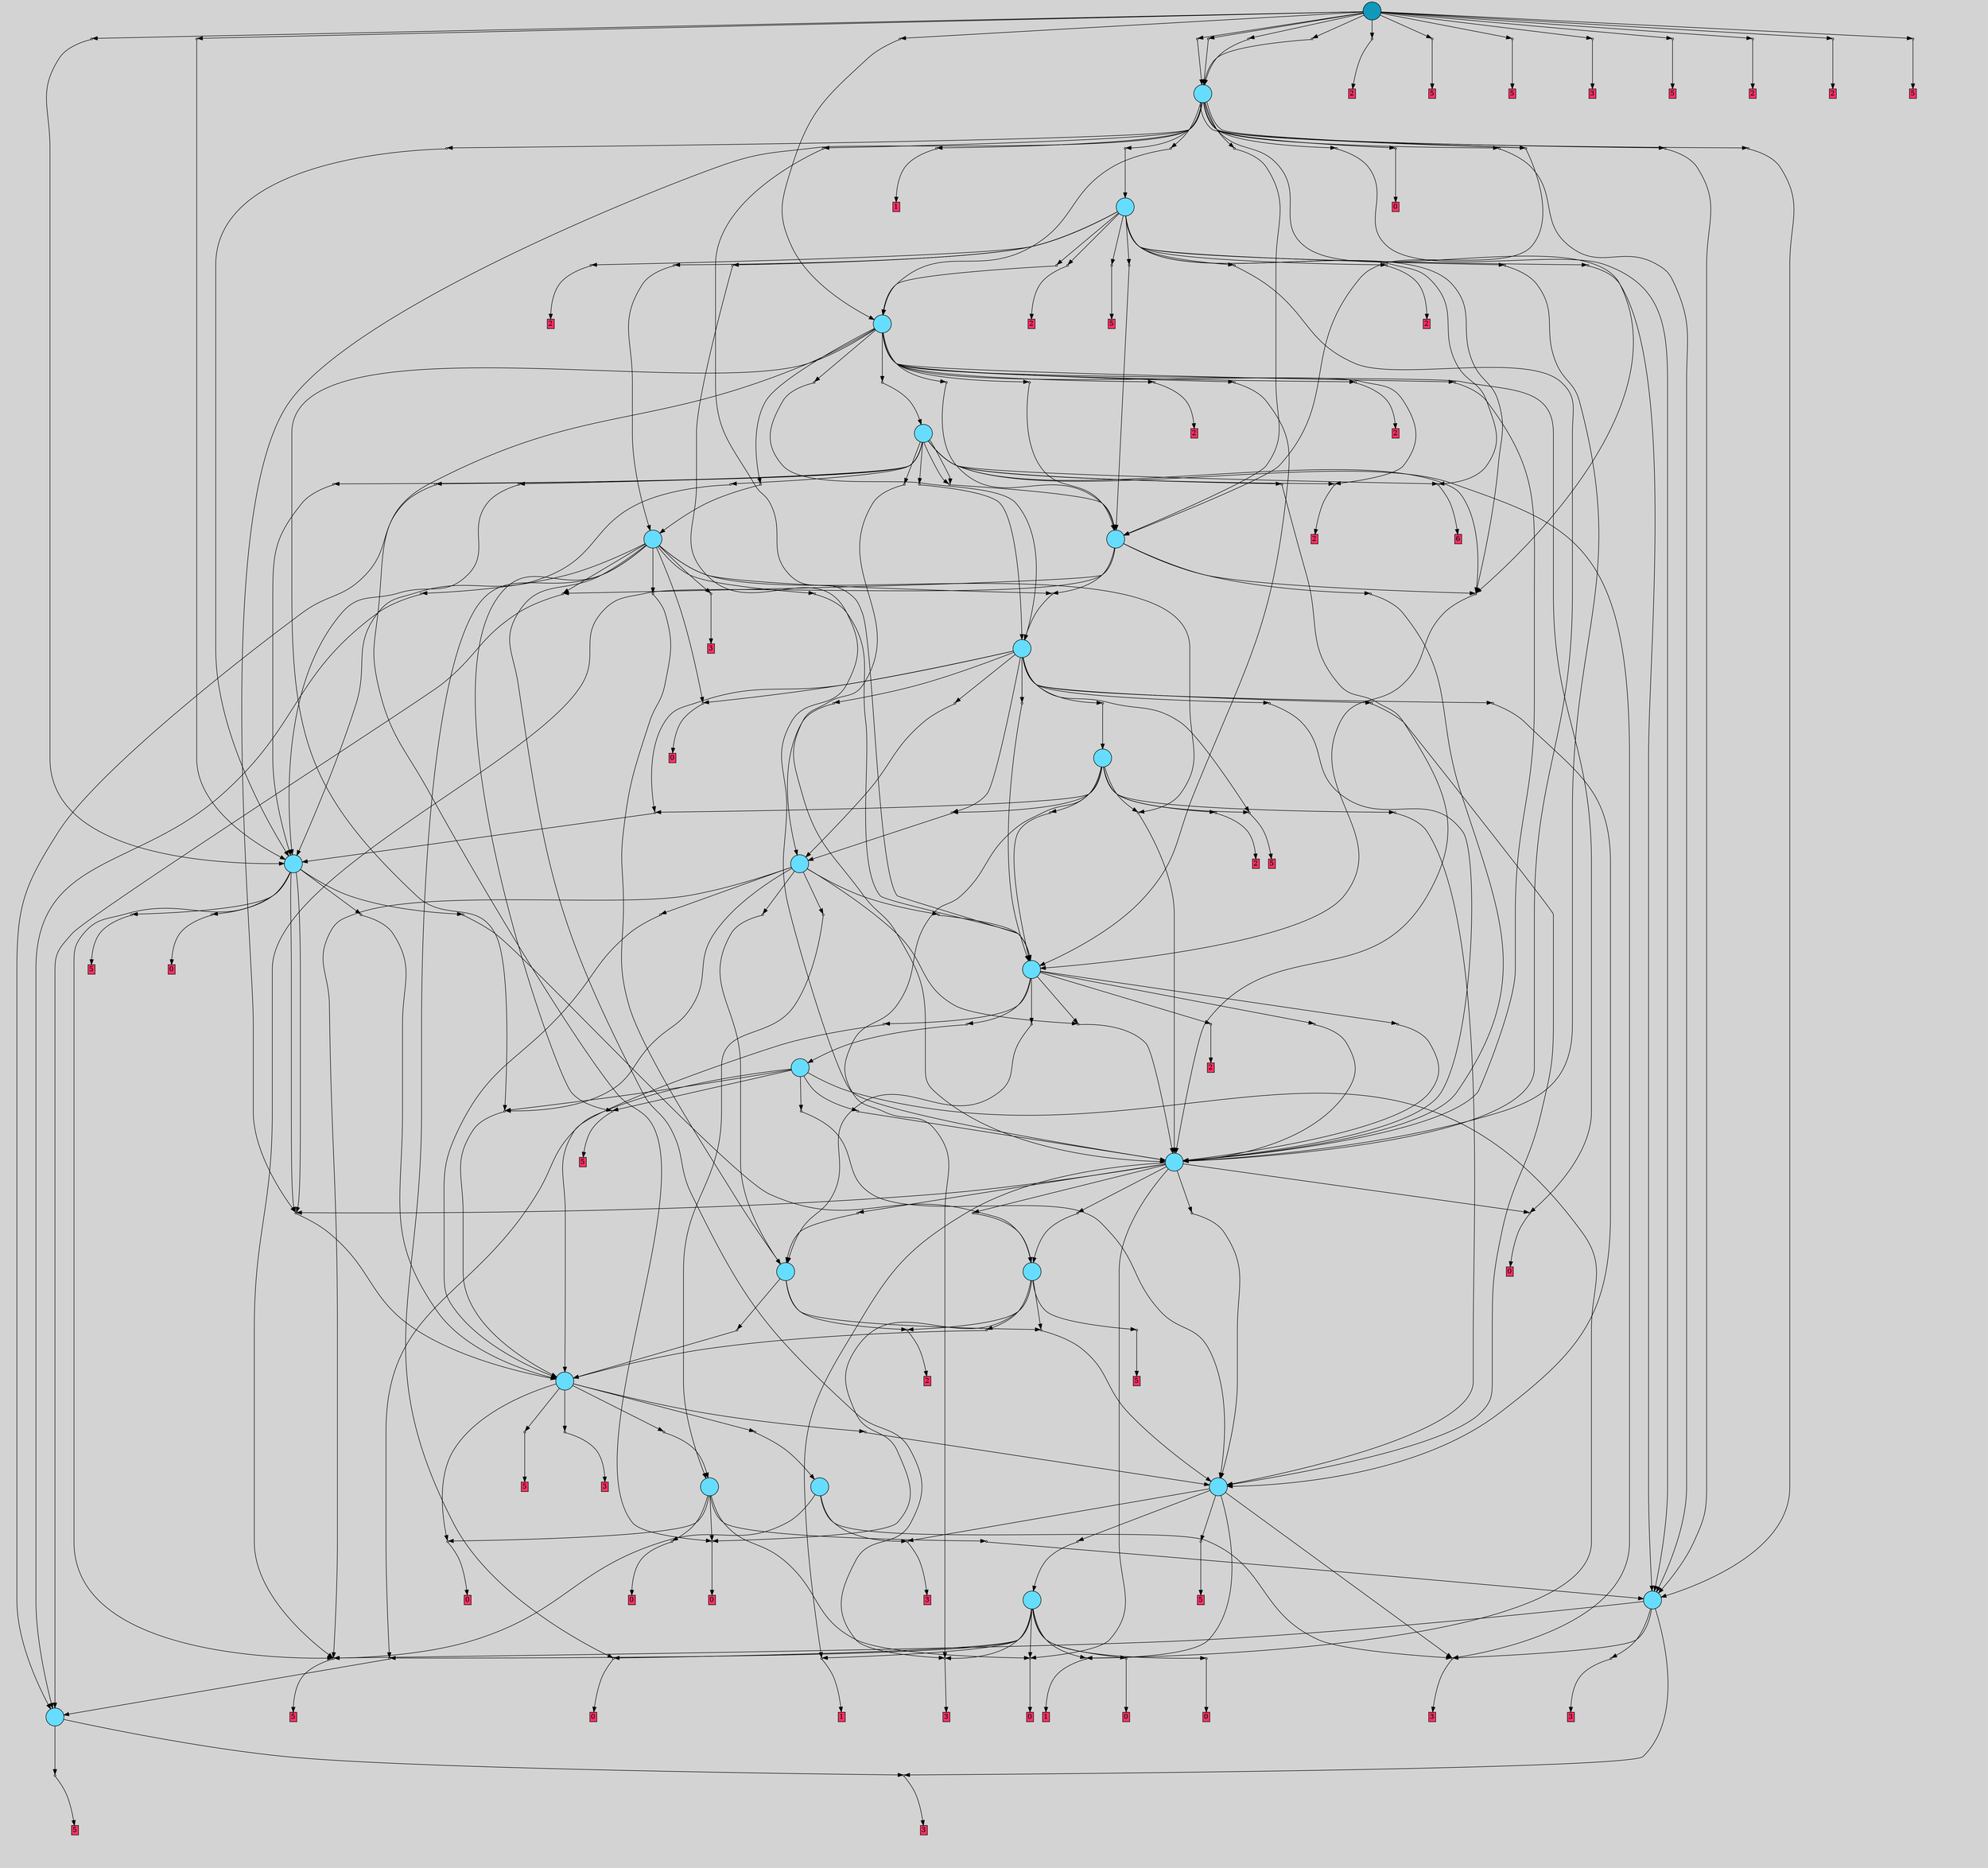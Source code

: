 // File exported with GEGELATI v1.3.1
// On the 2024-07-15 13:08:27
// With the MARL::MarlTPGGraphDotExporter
digraph{
	graph[pad = "0.212, 0.055" bgcolor = lightgray]
	node[shape=circle style = filled label = ""]
		T3283 [fillcolor="#66ddff"]
		T7200 [fillcolor="#66ddff"]
		T7202 [fillcolor="#66ddff"]
		T7214 [fillcolor="#66ddff"]
		T7217 [fillcolor="#66ddff"]
		T7242 [fillcolor="#66ddff"]
		T7297 [fillcolor="#66ddff"]
		T7360 [fillcolor="#66ddff"]
		T7361 [fillcolor="#66ddff"]
		T7468 [fillcolor="#66ddff"]
		T7474 [fillcolor="#66ddff"]
		T7513 [fillcolor="#66ddff"]
		T7542 [fillcolor="#66ddff"]
		T7548 [fillcolor="#66ddff"]
		T7599 [fillcolor="#66ddff"]
		T7602 [fillcolor="#66ddff"]
		T7625 [fillcolor="#66ddff"]
		T7628 [fillcolor="#66ddff"]
		T8011 [fillcolor="#66ddff"]
		T8026 [fillcolor="#66ddff"]
		T8225 [fillcolor="#66ddff"]
		T8237 [fillcolor="#66ddff"]
		T8928 [fillcolor="#1199bb"]
		P65026 [fillcolor="#cccccc" shape=point] //
		I65026 [shape=box style=invis label="2|3&1|3#0|5&#92;n1|0&3|5#1|1&#92;n3|7&4|7#1|3&#92;n6|3&1|7#3|7&#92;n8|3&3|6#4|5&#92;n7|6&0|7#0|5&#92;n6|6&4|1#4|0&#92;n7|0&2|5#2|2&#92;n0|4&1|3#0|0&#92;n"]
		P65026 -> I65026[style=invis]
		A33126 [fillcolor="#ff3366" shape=box margin=0.03 width=0 height=0 label="3"]
		T3283 -> P65026 -> A33126
		P65027 [fillcolor="#cccccc" shape=point] //
		I65027 [shape=box style=invis label="0|0&0|3#4|2&#92;n2|3&0|0#3|4&#92;n5|1&2|4#1|3&#92;n"]
		P65027 -> I65027[style=invis]
		A33127 [fillcolor="#ff3366" shape=box margin=0.03 width=0 height=0 label="5"]
		T3283 -> P65027 -> A33127
		P65028 [fillcolor="#cccccc" shape=point] //
		I65028 [shape=box style=invis label="4|0&2|4#2|7&#92;n"]
		P65028 -> I65028[style=invis]
		A33128 [fillcolor="#ff3366" shape=box margin=0.03 width=0 height=0 label="3"]
		T7200 -> P65028 -> A33128
		P65029 [fillcolor="#cccccc" shape=point] //
		I65029 [shape=box style=invis label="1|4&2|5#2|7&#92;n6|5&2|6#3|2&#92;n5|1&4|5#4|3&#92;n7|2&2|1#4|7&#92;n"]
		P65029 -> I65029[style=invis]
		A33129 [fillcolor="#ff3366" shape=box margin=0.03 width=0 height=0 label="0"]
		T7200 -> P65029 -> A33129
		P65030 [fillcolor="#cccccc" shape=point] //
		I65030 [shape=box style=invis label="1|1&1|7#4|1&#92;n5|0&3|5#3|6&#92;n3|7&3|0#0|4&#92;n"]
		P65030 -> I65030[style=invis]
		A33130 [fillcolor="#ff3366" shape=box margin=0.03 width=0 height=0 label="1"]
		T7200 -> P65030 -> A33130
		P65031 [fillcolor="#cccccc" shape=point] //
		I65031 [shape=box style=invis label="7|5&1|6#0|3&#92;n5|7&1|4#3|6&#92;n1|4&3|7#1|2&#92;n5|6&0|3#3|4&#92;n7|1&4|2#4|7&#92;n7|4&2|0#4|1&#92;n5|3&2|7#1|6&#92;n0|3&2|7#4|4&#92;n6|7&2|4#4|1&#92;n"]
		P65031 -> I65031[style=invis]
		A33131 [fillcolor="#ff3366" shape=box margin=0.03 width=0 height=0 label="0"]
		T7200 -> P65031 -> A33131
		P65032 [fillcolor="#cccccc" shape=point] //
		I65032 [shape=box style=invis label="5|0&1|4#3|6&#92;n7|5&1|6#0|3&#92;n1|4&3|7#1|2&#92;n5|6&0|3#3|4&#92;n7|1&4|2#4|7&#92;n7|4&2|0#4|1&#92;n5|3&2|7#1|6&#92;n4|3&1|1#1|3&#92;n0|3&2|7#4|4&#92;n6|7&2|4#4|1&#92;n"]
		P65032 -> I65032[style=invis]
		A33132 [fillcolor="#ff3366" shape=box margin=0.03 width=0 height=0 label="0"]
		T7200 -> P65032 -> A33132
		P65033 [fillcolor="#cccccc" shape=point] //
		I65033 [shape=box style=invis label="6|0&1|1#2|3&#92;n"]
		P65033 -> I65033[style=invis]
		A33133 [fillcolor="#ff3366" shape=box margin=0.03 width=0 height=0 label="0"]
		T7200 -> P65033 -> A33133
		P65034 [fillcolor="#cccccc" shape=point] //
		I65034 [shape=box style=invis label="6|1&3|0#2|6&#92;n7|6&4|4#4|4&#92;n"]
		P65034 -> I65034[style=invis]
		A33134 [fillcolor="#ff3366" shape=box margin=0.03 width=0 height=0 label="1"]
		T7200 -> P65034 -> A33134
		P65035 [fillcolor="#cccccc" shape=point] //
		I65035 [shape=box style=invis label="4|0&1|4#2|7&#92;n"]
		P65035 -> I65035[style=invis]
		T7200 -> P65035 -> T3283
		P65036 [fillcolor="#cccccc" shape=point] //
		I65036 [shape=box style=invis label="7|1&0|4#0|7&#92;n8|5&2|4#3|1&#92;n3|7&2|4#2|3&#92;n3|1&0|5#2|0&#92;n0|1&3|7#2|3&#92;n"]
		P65036 -> I65036[style=invis]
		A33135 [fillcolor="#ff3366" shape=box margin=0.03 width=0 height=0 label="5"]
		T7202 -> P65036 -> A33135
		P65037 [fillcolor="#cccccc" shape=point] //
		I65037 [shape=box style=invis label="1|6&0|0#1|4&#92;n0|4&3|6#2|5&#92;n2|3&2|0#2|2&#92;n1|2&4|4#1|5&#92;n7|6&2|7#1|2&#92;n3|0&2|0#0|3&#92;n5|7&2|4#1|7&#92;n4|7&1|0#4|6&#92;n5|4&3|6#4|6&#92;n8|1&3|0#1|7&#92;n"]
		P65037 -> I65037[style=invis]
		A33136 [fillcolor="#ff3366" shape=box margin=0.03 width=0 height=0 label="3"]
		T7202 -> P65037 -> A33136
		T7202 -> P65026
		P65038 [fillcolor="#cccccc" shape=point] //
		I65038 [shape=box style=invis label="2|3&1|3#0|5&#92;n1|0&3|5#1|1&#92;n3|7&4|7#1|3&#92;n7|6&0|7#0|5&#92;n8|3&3|6#4|5&#92;n6|3&1|0#3|7&#92;n7|0&2|5#2|2&#92;n0|4&1|3#0|0&#92;n"]
		P65038 -> I65038[style=invis]
		A33137 [fillcolor="#ff3366" shape=box margin=0.03 width=0 height=0 label="3"]
		T7202 -> P65038 -> A33137
		T7214 -> P65036
		T7214 -> P65037
		P65039 [fillcolor="#cccccc" shape=point] //
		I65039 [shape=box style=invis label="8|3&3|6#4|5&#92;n1|0&3|5#1|1&#92;n3|7&4|7#1|3&#92;n2|3&1|3#0|5&#92;n7|6&0|7#1|5&#92;n6|6&4|1#4|0&#92;n7|0&2|5#2|2&#92;n0|4&1|3#0|0&#92;n"]
		P65039 -> I65039[style=invis]
		A33138 [fillcolor="#ff3366" shape=box margin=0.03 width=0 height=0 label="3"]
		T7214 -> P65039 -> A33138
		P65040 [fillcolor="#cccccc" shape=point] //
		I65040 [shape=box style=invis label="2|4&2|6#2|5&#92;n8|5&2|7#3|1&#92;n3|7&2|4#2|3&#92;n7|1&0|4#0|7&#92;n3|1&0|5#2|0&#92;n0|1&3|7#2|3&#92;n"]
		P65040 -> I65040[style=invis]
		A33139 [fillcolor="#ff3366" shape=box margin=0.03 width=0 height=0 label="5"]
		T7217 -> P65040 -> A33139
		T7217 -> P65039
		P65041 [fillcolor="#cccccc" shape=point] //
		I65041 [shape=box style=invis label="7|5&1|6#0|3&#92;n2|0&1|4#3|6&#92;n1|4&3|7#1|2&#92;n5|6&0|3#3|4&#92;n7|1&4|2#4|7&#92;n6|7&2|4#4|1&#92;n4|3&1|1#1|3&#92;n0|3&2|7#4|4&#92;n7|7&2|0#4|1&#92;n"]
		P65041 -> I65041[style=invis]
		T7217 -> P65041 -> T7200
		T7217 -> P65030
		T7217 -> P65037
		P65042 [fillcolor="#cccccc" shape=point] //
		I65042 [shape=box style=invis label="2|3&1|1#0|3&#92;n6|0&1|5#2|3&#92;n"]
		P65042 -> I65042[style=invis]
		A33140 [fillcolor="#ff3366" shape=box margin=0.03 width=0 height=0 label="0"]
		T7242 -> P65042 -> A33140
		T7242 -> P65032
		P65043 [fillcolor="#cccccc" shape=point] //
		I65043 [shape=box style=invis label="4|3&0|4#1|0&#92;n8|2&0|3#0|6&#92;n8|0&3|6#1|2&#92;n"]
		P65043 -> I65043[style=invis]
		A33141 [fillcolor="#ff3366" shape=box margin=0.03 width=0 height=0 label="0"]
		T7242 -> P65043 -> A33141
		P65044 [fillcolor="#cccccc" shape=point] //
		I65044 [shape=box style=invis label="4|3&4|3#0|5&#92;n3|4&0|2#3|7&#92;n2|1&4|3#0|3&#92;n1|7&3|2#3|0&#92;n0|7&1|2#2|1&#92;n7|3&4|6#3|6&#92;n5|1&3|4#4|2&#92;n7|0&2|7#2|3&#92;n"]
		P65044 -> I65044[style=invis]
		T7242 -> P65044 -> T7202
		P65045 [fillcolor="#cccccc" shape=point] //
		I65045 [shape=box style=invis label="5|0&1|4#3|6&#92;n7|5&1|6#0|3&#92;n1|4&3|7#1|2&#92;n7|1&4|2#4|7&#92;n5|6&0|3#3|4&#92;n7|4&2|0#4|1&#92;n5|3&2|7#1|6&#92;n4|3&1|1#1|5&#92;n0|3&2|7#4|4&#92;n6|7&2|4#4|1&#92;n"]
		P65045 -> I65045[style=invis]
		A33142 [fillcolor="#ff3366" shape=box margin=0.03 width=0 height=0 label="0"]
		T7242 -> P65045 -> A33142
		T7297 -> P65043
		P65046 [fillcolor="#cccccc" shape=point] //
		I65046 [shape=box style=invis label="3|4&0|2#3|7&#92;n4|3&1|3#0|5&#92;n2|1&4|3#0|3&#92;n1|7&3|2#3|0&#92;n0|7&1|2#2|1&#92;n7|3&4|6#3|6&#92;n5|1&3|4#4|2&#92;n7|0&2|7#2|3&#92;n"]
		P65046 -> I65046[style=invis]
		T7297 -> P65046 -> T7217
		P65047 [fillcolor="#cccccc" shape=point] //
		I65047 [shape=box style=invis label="3|5&2|5#1|3&#92;n3|1&0|5#2|6&#92;n6|3&3|1#2|1&#92;n3|7&0|4#4|3&#92;n0|1&3|7#2|3&#92;n3|0&0|7#2|7&#92;n7|1&0|4#0|7&#92;n6|0&4|7#4|6&#92;n"]
		P65047 -> I65047[style=invis]
		T7297 -> P65047 -> T7214
		P65048 [fillcolor="#cccccc" shape=point] //
		I65048 [shape=box style=invis label="7|4&2|0#4|1&#92;n5|7&1|4#3|6&#92;n1|4&3|7#1|2&#92;n5|6&0|3#3|4&#92;n7|1&4|2#4|7&#92;n7|5&1|6#0|3&#92;n5|3&2|7#1|6&#92;n0|3&2|7#4|6&#92;n6|7&2|4#4|1&#92;n"]
		P65048 -> I65048[style=invis]
		T7297 -> P65048 -> T7242
		P65049 [fillcolor="#cccccc" shape=point] //
		I65049 [shape=box style=invis label="2|3&1|3#0|5&#92;n6|7&4|7#1|3&#92;n7|5&1|0#3|2&#92;n7|6&0|7#0|5&#92;n6|3&4|7#3|7&#92;n6|6&4|1#4|0&#92;n8|3&3|6#4|5&#92;n0|4&1|3#0|0&#92;n"]
		P65049 -> I65049[style=invis]
		A33143 [fillcolor="#ff3366" shape=box margin=0.03 width=0 height=0 label="3"]
		T7297 -> P65049 -> A33143
		P65050 [fillcolor="#cccccc" shape=point] //
		I65050 [shape=box style=invis label="3|7&1|6#1|6&#92;n5|1&2|4#1|3&#92;n3|1&3|1#4|4&#92;n0|0&0|3#2|2&#92;n"]
		P65050 -> I65050[style=invis]
		A33144 [fillcolor="#ff3366" shape=box margin=0.03 width=0 height=0 label="5"]
		T7297 -> P65050 -> A33144
		P65051 [fillcolor="#cccccc" shape=point] //
		I65051 [shape=box style=invis label="6|0&3|7#2|4&#92;n8|1&2|7#0|1&#92;n4|6&2|2#2|4&#92;n5|5&1|1#4|5&#92;n5|5&0|0#0|0&#92;n6|2&1|2#2|1&#92;n6|2&0|1#3|6&#92;n2|1&1|7#0|0&#92;n"]
		P65051 -> I65051[style=invis]
		T7360 -> P65051 -> T7217
		P65052 [fillcolor="#cccccc" shape=point] //
		I65052 [shape=box style=invis label="4|7&0|5#0|2&#92;n5|6&0|5#4|6&#92;n5|1&2|4#1|3&#92;n2|3&0|0#3|3&#92;n0|0&0|3#2|2&#92;n"]
		P65052 -> I65052[style=invis]
		A33145 [fillcolor="#ff3366" shape=box margin=0.03 width=0 height=0 label="2"]
		T7360 -> P65052 -> A33145
		P65053 [fillcolor="#cccccc" shape=point] //
		I65053 [shape=box style=invis label="6|7&2|3#3|5&#92;n7|0&4|1#3|5&#92;n5|5&0|5#0|3&#92;n"]
		P65053 -> I65053[style=invis]
		T7360 -> P65053 -> T7297
		T7361 -> P65051
		T7361 -> P65052
		P65054 [fillcolor="#cccccc" shape=point] //
		I65054 [shape=box style=invis label="7|0&4|1#3|5&#92;n6|7&2|3#3|5&#92;n5|1&0|5#0|3&#92;n"]
		P65054 -> I65054[style=invis]
		T7361 -> P65054 -> T7297
		T7361 -> P65045
		P65055 [fillcolor="#cccccc" shape=point] //
		I65055 [shape=box style=invis label="0|4&4|7#1|3&#92;n7|5&0|0#3|4&#92;n5|0&3|6#2|7&#92;n7|4&2|3#1|7&#92;n2|5&0|1#4|1&#92;n"]
		P65055 -> I65055[style=invis]
		A33146 [fillcolor="#ff3366" shape=box margin=0.03 width=0 height=0 label="5"]
		T7361 -> P65055 -> A33146
		P65056 [fillcolor="#cccccc" shape=point] //
		I65056 [shape=box style=invis label="8|1&4|5#3|3&#92;n2|6&0|0#4|6&#92;n0|0&4|1#3|5&#92;n"]
		P65056 -> I65056[style=invis]
		T7468 -> P65056 -> T7297
		P65057 [fillcolor="#cccccc" shape=point] //
		I65057 [shape=box style=invis label="0|0&3|1#3|0&#92;n7|1&0|4#0|7&#92;n3|7&2|2#2|3&#92;n6|4&2|4#1|5&#92;n3|1&0|7#2|0&#92;n0|1&3|7#2|2&#92;n"]
		P65057 -> I65057[style=invis]
		T7468 -> P65057 -> T7360
		T7468 -> P65032
		P65058 [fillcolor="#cccccc" shape=point] //
		I65058 [shape=box style=invis label="5|6&0|6#4|7&#92;n0|1&0|3#2|2&#92;n1|0&3|6#4|1&#92;n5|1&2|4#0|3&#92;n4|7&0|5#0|2&#92;n2|3&0|0#3|3&#92;n"]
		P65058 -> I65058[style=invis]
		T7468 -> P65058 -> T7361
		P65059 [fillcolor="#cccccc" shape=point] //
		I65059 [shape=box style=invis label="1|4&3|7#4|2&#92;n5|0&1|4#3|6&#92;n3|0&1|5#4|2&#92;n7|5&1|6#0|3&#92;n7|1&4|2#4|7&#92;n8|6&0|3#3|4&#92;n7|4&2|0#4|1&#92;n5|3&2|7#1|6&#92;n4|3&1|1#1|5&#92;n6|7&2|4#4|1&#92;n"]
		P65059 -> I65059[style=invis]
		A33147 [fillcolor="#ff3366" shape=box margin=0.03 width=0 height=0 label="0"]
		T7468 -> P65059 -> A33147
		P65060 [fillcolor="#cccccc" shape=point] //
		I65060 [shape=box style=invis label="0|1&1|3#3|7&#92;n5|2&1|4#4|7&#92;n8|1&2|7#0|1&#92;n3|0&1|3#0|1&#92;n6|6&3|0#1|0&#92;n"]
		P65060 -> I65060[style=invis]
		T7468 -> P65060 -> T7217
		T7468 -> P65034
		P65061 [fillcolor="#cccccc" shape=point] //
		I65061 [shape=box style=invis label="5|6&0|6#4|7&#92;n1|0&3|6#4|1&#92;n5|4&2|4#3|3&#92;n0|0&4|7#1|6&#92;n0|1&0|3#2|2&#92;n4|7&0|5#0|2&#92;n"]
		P65061 -> I65061[style=invis]
		T7468 -> P65061 -> T7361
		P65062 [fillcolor="#cccccc" shape=point] //
		I65062 [shape=box style=invis label="1|4&0|3#2|6&#92;n6|5&0|1#1|4&#92;n4|7&2|5#0|2&#92;n1|0&3|5#4|0&#92;n6|1&4|5#2|1&#92;n5|6&1|6#4|2&#92;n"]
		P65062 -> I65062[style=invis]
		T7474 -> P65062 -> T7361
		T7474 -> P65056
		T7474 -> P65036
		P65063 [fillcolor="#cccccc" shape=point] //
		I65063 [shape=box style=invis label="3|7&1|0#3|4&#92;n5|7&4|4#4|4&#92;n7|2&4|4#4|7&#92;n5|1&2|4#1|4&#92;n5|2&1|1#3|3&#92;n4|0&3|5#2|7&#92;n"]
		P65063 -> I65063[style=invis]
		A33148 [fillcolor="#ff3366" shape=box margin=0.03 width=0 height=0 label="5"]
		T7474 -> P65063 -> A33148
		P65064 [fillcolor="#cccccc" shape=point] //
		I65064 [shape=box style=invis label="2|2&0|3#0|6&#92;n6|7&2|3#3|5&#92;n5|1&0|5#0|5&#92;n4|0&4|1#3|5&#92;n"]
		P65064 -> I65064[style=invis]
		T7474 -> P65064 -> T7297
		P65065 [fillcolor="#cccccc" shape=point] //
		I65065 [shape=box style=invis label="5|0&3|4#3|6&#92;n5|6&0|3#3|4&#92;n1|4&3|7#1|2&#92;n7|5&1|6#0|3&#92;n7|1&4|2#4|7&#92;n7|4&2|0#4|1&#92;n4|3&1|1#1|3&#92;n5|3&2|7#0|6&#92;n"]
		P65065 -> I65065[style=invis]
		A33149 [fillcolor="#ff3366" shape=box margin=0.03 width=0 height=0 label="0"]
		T7474 -> P65065 -> A33149
		T7474 -> P65056
		P65066 [fillcolor="#cccccc" shape=point] //
		I65066 [shape=box style=invis label="5|1&1|5#0|3&#92;n7|0&4|1#3|5&#92;n0|3&1|6#2|1&#92;n"]
		P65066 -> I65066[style=invis]
		T7513 -> P65066 -> T7297
		P65067 [fillcolor="#cccccc" shape=point] //
		I65067 [shape=box style=invis label="7|1&0|3#2|2&#92;n0|0&4|7#1|6&#92;n4|7&0|5#0|3&#92;n1|0&3|6#4|0&#92;n5|6&0|6#4|7&#92;n"]
		P65067 -> I65067[style=invis]
		T7513 -> P65067 -> T7468
		P65068 [fillcolor="#cccccc" shape=point] //
		I65068 [shape=box style=invis label="5|2&1|1#3|3&#92;n2|1&2|4#1|4&#92;n4|5&1|1#4|5&#92;n3|7&1|0#3|4&#92;n0|4&1|4#2|0&#92;n7|2&4|1#4|7&#92;n4|0&3|5#2|7&#92;n"]
		P65068 -> I65068[style=invis]
		A33150 [fillcolor="#ff3366" shape=box margin=0.03 width=0 height=0 label="5"]
		T7513 -> P65068 -> A33150
		T7513 -> P65030
		P65069 [fillcolor="#cccccc" shape=point] //
		I65069 [shape=box style=invis label="7|6&3|1#2|1&#92;n7|0&4|6#3|6&#92;n7|0&1|7#2|3&#92;n2|1&4|3#0|3&#92;n1|3&3|7#2|1&#92;n0|7&1|2#2|6&#92;n3|4&0|2#0|7&#92;n5|1&3|4#4|2&#92;n"]
		P65069 -> I65069[style=invis]
		T7513 -> P65069 -> T7217
		T7513 -> P65035
		P65070 [fillcolor="#cccccc" shape=point] //
		I65070 [shape=box style=invis label="0|1&0|3#2|2&#92;n0|0&4|7#1|6&#92;n1|0&3|6#4|0&#92;n4|7&0|5#0|3&#92;n5|6&0|6#4|7&#92;n"]
		P65070 -> I65070[style=invis]
		T7542 -> P65070 -> T7468
		P65071 [fillcolor="#cccccc" shape=point] //
		I65071 [shape=box style=invis label="4|0&1|6#1|0&#92;n4|5&1|3#2|4&#92;n"]
		P65071 -> I65071[style=invis]
		T7542 -> P65071 -> T7360
		P65072 [fillcolor="#cccccc" shape=point] //
		I65072 [shape=box style=invis label="0|7&0|5#0|3&#92;n5|6&0|6#4|7&#92;n1|0&0|6#4|0&#92;n"]
		P65072 -> I65072[style=invis]
		T7542 -> P65072 -> T7513
		P65073 [fillcolor="#cccccc" shape=point] //
		I65073 [shape=box style=invis label="5|2&1|4#4|1&#92;n5|1&3|5#3|5&#92;n7|0&1|1#0|7&#92;n"]
		P65073 -> I65073[style=invis]
		T7542 -> P65073 -> T7297
		P65074 [fillcolor="#cccccc" shape=point] //
		I65074 [shape=box style=invis label="4|7&0|5#0|2&#92;n8|5&2|3#4|0&#92;n5|6&0|5#4|6&#92;n5|1&1|4#1|3&#92;n0|0&0|3#2|2&#92;n2|3&0|0#3|3&#92;n"]
		P65074 -> I65074[style=invis]
		A33151 [fillcolor="#ff3366" shape=box margin=0.03 width=0 height=0 label="2"]
		T7542 -> P65074 -> A33151
		P65075 [fillcolor="#cccccc" shape=point] //
		I65075 [shape=box style=invis label="7|1&0|3#2|2&#92;n0|0&4|7#1|6&#92;n4|2&0|5#0|3&#92;n5|6&0|6#4|7&#92;n1|0&3|6#4|0&#92;n"]
		P65075 -> I65075[style=invis]
		T7542 -> P65075 -> T7468
		P65076 [fillcolor="#cccccc" shape=point] //
		I65076 [shape=box style=invis label="0|1&0|3#2|2&#92;n0|0&4|7#1|6&#92;n4|7&0|5#0|3&#92;n1|0&3|6#4|0&#92;n5|6&0|6#4|3&#92;n"]
		P65076 -> I65076[style=invis]
		T7542 -> P65076 -> T7468
		P65077 [fillcolor="#cccccc" shape=point] //
		I65077 [shape=box style=invis label="2|3&0|0#3|3&#92;n8|1&0|3#2|5&#92;n7|4&0|0#0|4&#92;n0|0&4|0#3|1&#92;n5|1&1|4#1|3&#92;n"]
		P65077 -> I65077[style=invis]
		T7548 -> P65077 -> T7297
		T7548 -> P65066
		T7548 -> P65070
		P65078 [fillcolor="#cccccc" shape=point] //
		I65078 [shape=box style=invis label="5|6&0|3#3|4&#92;n0|3&2|7#4|6&#92;n5|3&2|7#1|6&#92;n7|1&4|4#4|7&#92;n5|7&1|4#3|6&#92;n7|4&2|0#0|1&#92;n0|0&1|3#4|2&#92;n5|3&0|0#2|1&#92;n6|7&2|0#4|1&#92;n"]
		P65078 -> I65078[style=invis]
		T7548 -> P65078 -> T7242
		P65079 [fillcolor="#cccccc" shape=point] //
		I65079 [shape=box style=invis label="1|1&1|7#4|1&#92;n3|7&3|0#0|4&#92;n5|0&3|5#3|6&#92;n0|0&4|2#2|5&#92;n"]
		P65079 -> I65079[style=invis]
		T7548 -> P65079 -> T7542
		T7548 -> P65036
		P65080 [fillcolor="#cccccc" shape=point] //
		I65080 [shape=box style=invis label="3|2&0|3#2|3&#92;n6|0&3|3#1|2&#92;n0|5&2|7#2|2&#92;n0|5&4|0#3|2&#92;n"]
		P65080 -> I65080[style=invis]
		T7548 -> P65080 -> T7360
		P65081 [fillcolor="#cccccc" shape=point] //
		I65081 [shape=box style=invis label="7|3&1|3#0|5&#92;n7|3&4|6#3|6&#92;n1|7&3|2#3|0&#92;n0|7&1|2#2|1&#92;n2|1&4|3#0|3&#92;n5|1&3|4#4|2&#92;n7|0&2|7#2|3&#92;n"]
		P65081 -> I65081[style=invis]
		T7599 -> P65081 -> T7474
		P65082 [fillcolor="#cccccc" shape=point] //
		I65082 [shape=box style=invis label="3|4&0|2#3|7&#92;n4|3&1|3#0|5&#92;n2|1&4|3#0|3&#92;n5|1&3|4#4|2&#92;n0|7&1|2#2|1&#92;n7|3&4|6#3|6&#92;n1|7&3|1#3|0&#92;n7|0&2|7#2|3&#92;n"]
		P65082 -> I65082[style=invis]
		T7599 -> P65082 -> T7217
		P65083 [fillcolor="#cccccc" shape=point] //
		I65083 [shape=box style=invis label="5|1&2|2#1|3&#92;n7|5&2|1#3|4&#92;n5|0&2|3#0|6&#92;n2|3&0|0#3|7&#92;n0|0&0|3#2|2&#92;n4|7&0|5#0|2&#92;n"]
		P65083 -> I65083[style=invis]
		A33152 [fillcolor="#ff3366" shape=box margin=0.03 width=0 height=0 label="2"]
		T7599 -> P65083 -> A33152
		P65084 [fillcolor="#cccccc" shape=point] //
		I65084 [shape=box style=invis label="2|2&4|3#4|3&#92;n5|1&1|4#1|5&#92;n3|0&1|6#3|2&#92;n"]
		P65084 -> I65084[style=invis]
		A33153 [fillcolor="#ff3366" shape=box margin=0.03 width=0 height=0 label="5"]
		T7599 -> P65084 -> A33153
		P65085 [fillcolor="#cccccc" shape=point] //
		I65085 [shape=box style=invis label="4|7&0|5#0|3&#92;n0|1&4|3#2|2&#92;n0|0&4|7#1|6&#92;n1|0&3|6#4|0&#92;n2|0&1|5#2|4&#92;n"]
		P65085 -> I65085[style=invis]
		T7599 -> P65085 -> T7468
		P65086 [fillcolor="#cccccc" shape=point] //
		I65086 [shape=box style=invis label="8|2&2|6#4|7&#92;n0|0&4|1#1|4&#92;n7|5&2|0#3|3&#92;n7|6&1|3#1|6&#92;n1|2&3|3#0|2&#92;n4|1&1|5#1|7&#92;n8|1&2|3#4|6&#92;n"]
		P65086 -> I65086[style=invis]
		T7599 -> P65086 -> T7548
		P65087 [fillcolor="#cccccc" shape=point] //
		I65087 [shape=box style=invis label="1|1&1|7#4|1&#92;n7|7&3|1#4|7&#92;n3|7&3|0#0|4&#92;n5|5&3|5#3|6&#92;n0|0&4|2#2|5&#92;n"]
		P65087 -> I65087[style=invis]
		T7599 -> P65087 -> T7542
		T7599 -> P65028
		T7602 -> P65081
		P65088 [fillcolor="#cccccc" shape=point] //
		I65088 [shape=box style=invis label="3|1&4|3#0|3&#92;n2|6&2|0#1|2&#92;n5|1&1|4#4|2&#92;n0|0&4|7#0|4&#92;n"]
		P65088 -> I65088[style=invis]
		T7602 -> P65088 -> T7217
		T7602 -> P65084
		P65089 [fillcolor="#cccccc" shape=point] //
		I65089 [shape=box style=invis label="0|1&4|3#2|2&#92;n4|7&0|5#0|3&#92;n0|0&4|7#1|6&#92;n1|0&3|6#4|0&#92;n2|0&1|5#2|1&#92;n"]
		P65089 -> I65089[style=invis]
		T7602 -> P65089 -> T7599
		P65090 [fillcolor="#cccccc" shape=point] //
		I65090 [shape=box style=invis label="3|5&4|0#0|5&#92;n0|5&1|7#2|4&#92;n1|3&3|6#0|2&#92;n7|6&1|3#4|6&#92;n4|0&0|3#3|1&#92;n4|1&0|5#0|7&#92;n0|6&1|5#3|1&#92;n5|7&0|0#4|6&#92;n2|2&2|6#4|0&#92;n"]
		P65090 -> I65090[style=invis]
		T7602 -> P65090 -> T7548
		P65091 [fillcolor="#cccccc" shape=point] //
		I65091 [shape=box style=invis label="1|1&1|7#4|1&#92;n5|5&3|5#3|6&#92;n7|7&3|1#4|7&#92;n0|0&4|2#4|5&#92;n"]
		P65091 -> I65091[style=invis]
		T7602 -> P65091 -> T7542
		T7602 -> P65086
		P65092 [fillcolor="#cccccc" shape=point] //
		I65092 [shape=box style=invis label="1|7&3|3#0|2&#92;n0|0&4|7#2|6&#92;n5|6&3|2#1|4&#92;n7|6&1|3#1|6&#92;n8|2&2|5#4|1&#92;n3|2&2|2#0|7&#92;n8|1&2|0#4|6&#92;n5|1&4|3#3|1&#92;n"]
		P65092 -> I65092[style=invis]
		T7602 -> P65092 -> T7548
		P65093 [fillcolor="#cccccc" shape=point] //
		I65093 [shape=box style=invis label="1|0&1|6#4|0&#92;n4|7&0|5#0|3&#92;n1|6&4|5#2|0&#92;n2|0&1|5#4|4&#92;n0|0&4|7#2|6&#92;n"]
		P65093 -> I65093[style=invis]
		T7602 -> P65093 -> T7468
		P65094 [fillcolor="#cccccc" shape=point] //
		I65094 [shape=box style=invis label="2|5&1|1#0|0&#92;n0|0&0|0#1|1&#92;n6|2&0|1#0|3&#92;n"]
		P65094 -> I65094[style=invis]
		A33154 [fillcolor="#ff3366" shape=box margin=0.03 width=0 height=0 label="0"]
		T7602 -> P65094 -> A33154
		P65095 [fillcolor="#cccccc" shape=point] //
		I65095 [shape=box style=invis label="4|3&1|3#0|2&#92;n1|7&3|1#4|0&#92;n2|1&4|3#0|3&#92;n7|0&2|7#2|3&#92;n5|1&1|4#4|2&#92;n0|7&1|2#2|1&#92;n7|0&3|6#3|0&#92;n"]
		P65095 -> I65095[style=invis]
		T7602 -> P65095 -> T7217
		P65096 [fillcolor="#cccccc" shape=point] //
		I65096 [shape=box style=invis label="5|4&3|7#0|6&#92;n3|7&3|0#0|4&#92;n7|7&3|1#4|7&#92;n5|5&3|5#3|6&#92;n3|1&1|7#4|1&#92;n7|0&4|2#2|5&#92;n"]
		P65096 -> I65096[style=invis]
		T7625 -> P65096 -> T7542
		P65097 [fillcolor="#cccccc" shape=point] //
		I65097 [shape=box style=invis label="1|6&0|0#1|4&#92;n0|4&3|6#2|5&#92;n3|0&2|0#0|3&#92;n1|2&4|4#1|5&#92;n7|6&2|5#1|2&#92;n2|3&2|0#2|2&#92;n5|7&2|4#1|7&#92;n5|4&3|6#4|6&#92;n8|1&3|0#1|7&#92;n"]
		P65097 -> I65097[style=invis]
		T7625 -> P65097 -> T7602
		P65098 [fillcolor="#cccccc" shape=point] //
		I65098 [shape=box style=invis label="3|1&1|5#0|7&#92;n4|0&2|4#2|7&#92;n"]
		P65098 -> I65098[style=invis]
		T7625 -> P65098 -> T3283
		P65099 [fillcolor="#cccccc" shape=point] //
		I65099 [shape=box style=invis label="2|4&4|2#3|1&#92;n2|7&4|6#2|6&#92;n6|5&0|5#4|3&#92;n7|2&3|0#3|0&#92;n2|0&4|1#1|7&#92;n5|3&2|2#4|2&#92;n3|2&4|5#4|7&#92;n"]
		P65099 -> I65099[style=invis]
		T7625 -> P65099 -> T7468
		T7625 -> P65036
		T7628 -> P65085
		P65100 [fillcolor="#cccccc" shape=point] //
		I65100 [shape=box style=invis label="5|4&3|7#0|6&#92;n5|5&3|5#3|6&#92;n7|7&3|1#4|7&#92;n3|7&3|0#0|4&#92;n3|1&1|7#4|1&#92;n0|0&4|2#2|5&#92;n"]
		P65100 -> I65100[style=invis]
		T7628 -> P65100 -> T7542
		T7628 -> P65097
		T7628 -> P65098
		P65101 [fillcolor="#cccccc" shape=point] //
		I65101 [shape=box style=invis label="3|0&1|1#2|0&#92;n7|7&3|5#1|0&#92;n"]
		P65101 -> I65101[style=invis]
		T7628 -> P65101 -> T3283
		P65102 [fillcolor="#cccccc" shape=point] //
		I65102 [shape=box style=invis label="6|7&4|1#4|0&#92;n1|0&3|5#1|1&#92;n3|5&1|6#4|6&#92;n2|3&1|3#0|5&#92;n7|6&0|7#1|5&#92;n8|3&3|6#4|5&#92;n7|0&2|5#2|2&#92;n0|4&1|3#0|0&#92;n"]
		P65102 -> I65102[style=invis]
		A33155 [fillcolor="#ff3366" shape=box margin=0.03 width=0 height=0 label="3"]
		T7628 -> P65102 -> A33155
		T7628 -> P65094
		T7628 -> P65068
		T7628 -> P65031
		T7628 -> P65028
		P65103 [fillcolor="#cccccc" shape=point] //
		I65103 [shape=box style=invis label="0|4&4|0#3|2&#92;n6|0&3|3#1|2&#92;n0|5&2|7#2|2&#92;n3|2&0|3#2|3&#92;n"]
		P65103 -> I65103[style=invis]
		T7628 -> P65103 -> T7360
		P65104 [fillcolor="#cccccc" shape=point] //
		I65104 [shape=box style=invis label="3|1&2|0#0|3&#92;n1|2&4|4#1|5&#92;n5|2&4|2#0|4&#92;n6|2&3|3#3|3&#92;n6|6&3|1#2|5&#92;n5|1&3|0#1|7&#92;n5|4&3|6#4|6&#92;n8|0&1|6#3|2&#92;n7|6&2|5#1|2&#92;n"]
		P65104 -> I65104[style=invis]
		T8011 -> P65104 -> T7625
		P65105 [fillcolor="#cccccc" shape=point] //
		I65105 [shape=box style=invis label="4|7&1|1#1|4&#92;n1|4&4|6#0|4&#92;n7|0&0|4#2|6&#92;n1|2&2|7#4|4&#92;n"]
		P65105 -> I65105[style=invis]
		T8011 -> P65105 -> T7474
		P65106 [fillcolor="#cccccc" shape=point] //
		I65106 [shape=box style=invis label="6|2&1|4#4|7&#92;n6|0&1|6#0|7&#92;n"]
		P65106 -> I65106[style=invis]
		T8011 -> P65106 -> T3283
		P65107 [fillcolor="#cccccc" shape=point] //
		I65107 [shape=box style=invis label="3|7&0|6#4|0&#92;n1|1&2|0#0|3&#92;n7|4&4|5#3|6&#92;n0|0&2|7#2|3&#92;n1|7&2|2#3|0&#92;n7|3&1|3#0|5&#92;n"]
		P65107 -> I65107[style=invis]
		T8011 -> P65107 -> T7474
		T8011 -> P65037
		P65108 [fillcolor="#cccccc" shape=point] //
		I65108 [shape=box style=invis label="7|4&0|4#1|7&#92;n1|4&0|0#1|4&#92;n5|6&0|5#1|6&#92;n4|5&0|5#0|2&#92;n4|6&1|4#4|6&#92;n3|0&2|6#2|5&#92;n"]
		P65108 -> I65108[style=invis]
		A33156 [fillcolor="#ff3366" shape=box margin=0.03 width=0 height=0 label="6"]
		T8011 -> P65108 -> A33156
		P65109 [fillcolor="#cccccc" shape=point] //
		I65109 [shape=box style=invis label="4|6&4|5#0|4&#92;n2|4&1|2#4|5&#92;n2|0&1|3#4|0&#92;n"]
		P65109 -> I65109[style=invis]
		T8011 -> P65109 -> T7468
		P65110 [fillcolor="#cccccc" shape=point] //
		I65110 [shape=box style=invis label="7|4&0|4#0|7&#92;n4|5&0|5#0|2&#92;n5|6&0|5#1|6&#92;n3|0&2|6#2|5&#92;n"]
		P65110 -> I65110[style=invis]
		A33157 [fillcolor="#ff3366" shape=box margin=0.03 width=0 height=0 label="2"]
		T8011 -> P65110 -> A33157
		T8011 -> P65104
		T8011 -> P65096
		P65111 [fillcolor="#cccccc" shape=point] //
		I65111 [shape=box style=invis label="7|0&2|7#2|3&#92;n1|1&2|0#0|3&#92;n1|7&0|2#3|0&#92;n3|7&0|6#4|0&#92;n7|3&4|5#3|6&#92;n7|3&0|3#0|5&#92;n"]
		P65111 -> I65111[style=invis]
		T8011 -> P65111 -> T7474
		P65112 [fillcolor="#cccccc" shape=point] //
		I65112 [shape=box style=invis label="0|1&4|3#2|2&#92;n8|2&3|6#2|2&#92;n8|2&4|6#2|2&#92;n4|7&0|5#0|3&#92;n2|0&1|3#2|4&#92;n"]
		P65112 -> I65112[style=invis]
		T8011 -> P65112 -> T7468
		P65113 [fillcolor="#cccccc" shape=point] //
		I65113 [shape=box style=invis label="5|7&2|7#1|7&#92;n3|0&2|0#0|3&#92;n1|6&0|0#1|4&#92;n3|7&1|6#0|5&#92;n7|6&3|5#1|2&#92;n2|3&2|0#2|2&#92;n6|3&1|1#0|0&#92;n5|4&1|6#4|6&#92;n"]
		P65113 -> I65113[style=invis]
		T8011 -> P65113 -> T7602
		P65114 [fillcolor="#cccccc" shape=point] //
		I65114 [shape=box style=invis label="1|3&3|4#1|2&#92;n0|0&3|6#4|2&#92;n5|6&0|3#3|4&#92;n7|0&4|2#4|7&#92;n0|2&1|2#3|6&#92;n7|5&2|6#0|3&#92;n4|4&1|0#0|1&#92;n5|7&0|4#0|6&#92;n0|0&2|1#0|4&#92;n"]
		P65114 -> I65114[style=invis]
		T8026 -> P65114 -> T7628
		P65115 [fillcolor="#cccccc" shape=point] //
		I65115 [shape=box style=invis label="3|1&2|0#0|3&#92;n1|3&3|3#3|3&#92;n5|1&3|0#1|7&#92;n1|4&4|4#1|5&#92;n3|0&1|6#0|0&#92;n7|6&2|5#1|0&#92;n5|4&3|7#4|6&#92;n7|4&4|3#4|3&#92;n"]
		P65115 -> I65115[style=invis]
		T8026 -> P65115 -> T7625
		P65116 [fillcolor="#cccccc" shape=point] //
		I65116 [shape=box style=invis label="0|1&4|3#2|2&#92;n4|7&0|5#0|3&#92;n8|2&4|6#2|2&#92;n0|0&4|7#1|6&#92;n2|0&1|3#2|4&#92;n"]
		P65116 -> I65116[style=invis]
		T8026 -> P65116 -> T7468
		P65117 [fillcolor="#cccccc" shape=point] //
		I65117 [shape=box style=invis label="2|6&3|5#2|1&#92;n0|7&4|6#1|2&#92;n5|0&1|5#2|1&#92;n5|1&2|0#0|4&#92;n8|3&0|0#0|3&#92;n3|6&4|6#4|4&#92;n"]
		P65117 -> I65117[style=invis]
		A33158 [fillcolor="#ff3366" shape=box margin=0.03 width=0 height=0 label="2"]
		T8026 -> P65117 -> A33158
		P65118 [fillcolor="#cccccc" shape=point] //
		I65118 [shape=box style=invis label="8|1&3|0#1|7&#92;n3|0&2|0#0|3&#92;n1|2&4|4#1|5&#92;n7|6&2|5#1|2&#92;n2|3&2|0#2|2&#92;n5|7&2|4#1|7&#92;n5|4&3|6#4|6&#92;n1|6&0|3#1|4&#92;n"]
		P65118 -> I65118[style=invis]
		T8026 -> P65118 -> T7602
		P65119 [fillcolor="#cccccc" shape=point] //
		I65119 [shape=box style=invis label="5|2&1|4#0|7&#92;n3|0&2|3#2|7&#92;n0|6&4|6#4|5&#92;n"]
		P65119 -> I65119[style=invis]
		A33159 [fillcolor="#ff3366" shape=box margin=0.03 width=0 height=0 label="2"]
		T8026 -> P65119 -> A33159
		P65120 [fillcolor="#cccccc" shape=point] //
		I65120 [shape=box style=invis label="0|0&4|2#2|5&#92;n3|7&3|0#0|4&#92;n6|5&2|5#3|2&#92;n7|0&2|3#2|3&#92;n7|2&3|0#4|7&#92;n1|5&3|6#2|3&#92;n2|1&1|7#4|1&#92;n"]
		P65120 -> I65120[style=invis]
		T8026 -> P65120 -> T7542
		P65121 [fillcolor="#cccccc" shape=point] //
		I65121 [shape=box style=invis label="4|7&0|5#0|3&#92;n2|0&1|5#4|4&#92;n2|6&4|5#2|0&#92;n0|0&4|7#2|6&#92;n"]
		P65121 -> I65121[style=invis]
		T8026 -> P65121 -> T8011
		T8026 -> P65066
		T8026 -> P65110
		P65122 [fillcolor="#cccccc" shape=point] //
		I65122 [shape=box style=invis label="8|0&0|6#3|2&#92;n4|5&2|0#3|5&#92;n7|0&1|0#3|6&#92;n5|6&1|1#2|7&#92;n6|6&0|3#2|5&#92;n"]
		P65122 -> I65122[style=invis]
		T8026 -> P65122 -> T7625
		T8026 -> P65045
		T8026 -> P65059
		P65123 [fillcolor="#cccccc" shape=point] //
		I65123 [shape=box style=invis label="5|3&0|7#1|6&#92;n0|0&2|1#0|4&#92;n0|0&3|6#4|2&#92;n5|6&0|3#3|4&#92;n7|0&4|2#4|7&#92;n0|2&1|5#3|6&#92;n7|5&2|6#0|3&#92;n4|4&1|0#0|1&#92;n5|7&0|4#0|6&#92;n1|3&3|4#1|2&#92;n"]
		P65123 -> I65123[style=invis]
		T8225 -> P65123 -> T7628
		P65124 [fillcolor="#cccccc" shape=point] //
		I65124 [shape=box style=invis label="7|2&4|1#1|7&#92;n1|5&1|7#1|3&#92;n4|2&4|3#4|0&#92;n0|0&0|3#3|3&#92;n1|7&2|5#0|6&#92;n"]
		P65124 -> I65124[style=invis]
		T8225 -> P65124 -> T7468
		P65125 [fillcolor="#cccccc" shape=point] //
		I65125 [shape=box style=invis label="2|0&1|5#4|4&#92;n4|7&0|5#0|3&#92;n2|6&3|5#2|0&#92;n0|0&4|7#2|6&#92;n"]
		P65125 -> I65125[style=invis]
		T8225 -> P65125 -> T8026
		P65126 [fillcolor="#cccccc" shape=point] //
		I65126 [shape=box style=invis label="7|4&0|4#0|7&#92;n3|0&2|6#2|5&#92;n5|6&0|5#1|6&#92;n4|1&0|5#0|2&#92;n"]
		P65126 -> I65126[style=invis]
		T8225 -> P65126 -> T7202
		P65127 [fillcolor="#cccccc" shape=point] //
		I65127 [shape=box style=invis label="4|5&3|0#3|5&#92;n5|0&0|1#2|0&#92;n8|0&0|6#3|0&#92;n7|0&1|0#3|6&#92;n5|6&1|1#2|7&#92;n"]
		P65127 -> I65127[style=invis]
		T8225 -> P65127 -> T7625
		P65128 [fillcolor="#cccccc" shape=point] //
		I65128 [shape=box style=invis label="2|6&0|4#0|2&#92;n5|4&2|0#2|3&#92;n5|3&3|0#4|0&#92;n1|0&2|5#1|6&#92;n7|5&1|7#4|0&#92;n2|5&2|2#3|4&#92;n2|5&2|6#0|6&#92;n2|3&3|4#1|6&#92;n1|1&2|1#3|5&#92;n"]
		P65128 -> I65128[style=invis]
		A33160 [fillcolor="#ff3366" shape=box margin=0.03 width=0 height=0 label="5"]
		T8225 -> P65128 -> A33160
		P65129 [fillcolor="#cccccc" shape=point] //
		I65129 [shape=box style=invis label="4|4&4|0#1|5&#92;n5|4&3|6#0|3&#92;n1|0&4|4#4|4&#92;n"]
		P65129 -> I65129[style=invis]
		A33161 [fillcolor="#ff3366" shape=box margin=0.03 width=0 height=0 label="2"]
		T8225 -> P65129 -> A33161
		P65130 [fillcolor="#cccccc" shape=point] //
		I65130 [shape=box style=invis label="0|0&4|5#1|5&#92;n0|1&4|3#2|2&#92;n8|2&4|6#2|2&#92;n4|7&0|5#0|3&#92;n2|0&1|3#2|4&#92;n"]
		P65130 -> I65130[style=invis]
		T8225 -> P65130 -> T7468
		P65131 [fillcolor="#cccccc" shape=point] //
		I65131 [shape=box style=invis label="0|2&0|2#3|5&#92;n4|0&4|4#0|7&#92;n"]
		P65131 -> I65131[style=invis]
		A33162 [fillcolor="#ff3366" shape=box margin=0.03 width=0 height=0 label="2"]
		T8225 -> P65131 -> A33162
		T8225 -> P65108
		P65132 [fillcolor="#cccccc" shape=point] //
		I65132 [shape=box style=invis label="8|2&4|6#2|2&#92;n4|7&0|5#0|3&#92;n0|1&4|3#2|2&#92;n0|0&3|7#1|6&#92;n2|0&1|3#2|4&#92;n"]
		P65132 -> I65132[style=invis]
		T8225 -> P65132 -> T7468
		T8225 -> P65096
		P65133 [fillcolor="#cccccc" shape=point] //
		I65133 [shape=box style=invis label="1|0&3|4#4|4&#92;n"]
		P65133 -> I65133[style=invis]
		A33163 [fillcolor="#ff3366" shape=box margin=0.03 width=0 height=0 label="2"]
		T8225 -> P65133 -> A33163
		P65134 [fillcolor="#cccccc" shape=point] //
		I65134 [shape=box style=invis label="3|1&2|0#0|3&#92;n1|3&3|3#3|3&#92;n5|4&3|5#4|6&#92;n3|0&1|6#0|0&#92;n7|6&2|5#1|0&#92;n5|1&3|0#1|7&#92;n7|4&4|3#4|3&#92;n"]
		P65134 -> I65134[style=invis]
		T8237 -> P65134 -> T7625
		P65135 [fillcolor="#cccccc" shape=point] //
		I65135 [shape=box style=invis label="3|5&1|1#4|5&#92;n3|3&3|3#1|2&#92;n1|0&3|4#4|0&#92;n"]
		P65135 -> I65135[style=invis]
		T8237 -> P65135 -> T8026
		P65136 [fillcolor="#cccccc" shape=point] //
		I65136 [shape=box style=invis label="3|0&2|6#2|5&#92;n7|1&1|6#3|3&#92;n4|0&1|5#0|2&#92;n6|6&3|4#4|1&#92;n7|4&1|4#0|7&#92;n"]
		P65136 -> I65136[style=invis]
		T8237 -> P65136 -> T7202
		P65137 [fillcolor="#cccccc" shape=point] //
		I65137 [shape=box style=invis label="7|0&3|7#2|2&#92;n6|7&2|4#4|1&#92;n6|5&0|2#0|1&#92;n1|0&2|5#0|2&#92;n0|2&3|0#4|1&#92;n5|3&0|5#1|2&#92;n5|6&0|3#3|4&#92;n5|0&0|4#3|6&#92;n0|0&2|1#2|6&#92;n"]
		P65137 -> I65137[style=invis]
		T8237 -> P65137 -> T7202
		P65138 [fillcolor="#cccccc" shape=point] //
		I65138 [shape=box style=invis label="6|0&1|6#4|7&#92;n8|7&2|1#2|1&#92;n6|2&1|4#4|0&#92;n"]
		P65138 -> I65138[style=invis]
		A33164 [fillcolor="#ff3366" shape=box margin=0.03 width=0 height=0 label="1"]
		T8237 -> P65138 -> A33164
		T8237 -> P65134
		P65139 [fillcolor="#cccccc" shape=point] //
		I65139 [shape=box style=invis label="5|4&3|7#0|6&#92;n7|0&4|2#2|5&#92;n2|7&4|3#2|1&#92;n2|5&1|5#3|6&#92;n7|5&2|2#4|4&#92;n3|1&1|7#4|1&#92;n5|4&3|5#0|2&#92;n7|7&3|1#1|7&#92;n3|7&3|0#0|4&#92;n4|0&1|5#2|5&#92;n"]
		P65139 -> I65139[style=invis]
		T8237 -> P65139 -> T7542
		P65140 [fillcolor="#cccccc" shape=point] //
		I65140 [shape=box style=invis label="4|1&1|5#0|2&#92;n3|0&2|6#2|5&#92;n5|6&0|5#1|6&#92;n7|4&0|4#0|7&#92;n"]
		P65140 -> I65140[style=invis]
		T8237 -> P65140 -> T7202
		P65141 [fillcolor="#cccccc" shape=point] //
		I65141 [shape=box style=invis label="5|0&1|4#2|6&#92;n7|5&1|6#0|3&#92;n5|1&2|1#4|5&#92;n3|0&1|5#4|2&#92;n7|1&4|2#4|7&#92;n8|6&0|3#3|4&#92;n7|4&2|0#4|1&#92;n5|3&2|7#1|6&#92;n4|3&1|1#1|5&#92;n6|7&2|4#4|1&#92;n"]
		P65141 -> I65141[style=invis]
		A33165 [fillcolor="#ff3366" shape=box margin=0.03 width=0 height=0 label="0"]
		T8237 -> P65141 -> A33165
		P65142 [fillcolor="#cccccc" shape=point] //
		I65142 [shape=box style=invis label="2|0&2|2#1|6&#92;n0|7&4|2#2|1&#92;n7|2&4|6#3|6&#92;n1|7&4|6#3|1&#92;n5|1&3|4#4|2&#92;n7|3&1|3#0|5&#92;n2|6&4|6#0|7&#92;n6|1&4|3#0|3&#92;n0|7&3|2#3|0&#92;n"]
		P65142 -> I65142[style=invis]
		T8237 -> P65142 -> T7474
		T8237 -> P65056
		P65143 [fillcolor="#cccccc" shape=point] //
		I65143 [shape=box style=invis label="3|1&3|0#2|7&#92;n3|1&2|0#0|3&#92;n8|3&3|3#3|3&#92;n3|0&1|6#0|0&#92;n5|4&3|5#4|6&#92;n7|6&2|5#1|0&#92;n7|4&4|3#4|3&#92;n"]
		P65143 -> I65143[style=invis]
		T8237 -> P65143 -> T7625
		T8237 -> P65096
		P65144 [fillcolor="#cccccc" shape=point] //
		I65144 [shape=box style=invis label="2|0&1|1#3|2&#92;n3|1&0|5#2|0&#92;n"]
		P65144 -> I65144[style=invis]
		T8237 -> P65144 -> T8225
		P65145 [fillcolor="#cccccc" shape=point] //
		I65145 [shape=box style=invis label="7|1&1|6#3|3&#92;n6|6&3|4#4|1&#92;n4|6&1|5#0|2&#92;n3|0&3|6#2|5&#92;n"]
		P65145 -> I65145[style=invis]
		T8237 -> P65145 -> T7202
		P65146 [fillcolor="#cccccc" shape=point] //
		I65146 [shape=box style=invis label="7|0&0|7#1|5&#92;n5|2&0|4#3|3&#92;n"]
		P65146 -> I65146[style=invis]
		T8928 -> P65146 -> T8237
		P65147 [fillcolor="#cccccc" shape=point] //
		I65147 [shape=box style=invis label="1|0&4|4#4|4&#92;n4|4&4|3#1|4&#92;n"]
		P65147 -> I65147[style=invis]
		A33166 [fillcolor="#ff3366" shape=box margin=0.03 width=0 height=0 label="2"]
		T8928 -> P65147 -> A33166
		P65148 [fillcolor="#cccccc" shape=point] //
		I65148 [shape=box style=invis label="8|3&2|4#2|1&#92;n5|0&0|5#4|0&#92;n5|3&0|2#0|3&#92;n3|3&1|6#1|1&#92;n3|5&1|4#3|0&#92;n7|0&0|5#1|6&#92;n8|2&4|6#3|1&#92;n"]
		P65148 -> I65148[style=invis]
		A33167 [fillcolor="#ff3366" shape=box margin=0.03 width=0 height=0 label="5"]
		T8928 -> P65148 -> A33167
		P65149 [fillcolor="#cccccc" shape=point] //
		I65149 [shape=box style=invis label="0|1&0|4#2|2&#92;n6|4&4|2#2|1&#92;n8|0&0|6#3|2&#92;n6|0&2|5#4|0&#92;n3|7&2|4#4|7&#92;n4|1&1|0#3|1&#92;n"]
		P65149 -> I65149[style=invis]
		A33168 [fillcolor="#ff3366" shape=box margin=0.03 width=0 height=0 label="5"]
		T8928 -> P65149 -> A33168
		P65150 [fillcolor="#cccccc" shape=point] //
		I65150 [shape=box style=invis label="4|0&3|4#2|7&#92;n3|1&3|4#1|1&#92;n"]
		P65150 -> I65150[style=invis]
		A33169 [fillcolor="#ff3366" shape=box margin=0.03 width=0 height=0 label="3"]
		T8928 -> P65150 -> A33169
		P65151 [fillcolor="#cccccc" shape=point] //
		I65151 [shape=box style=invis label="3|7&1|6#1|6&#92;n0|0&0|3#3|2&#92;n5|1&2|4#1|3&#92;n3|1&3|1#4|4&#92;n3|6&4|1#0|0&#92;n"]
		P65151 -> I65151[style=invis]
		A33170 [fillcolor="#ff3366" shape=box margin=0.03 width=0 height=0 label="5"]
		T8928 -> P65151 -> A33170
		P65152 [fillcolor="#cccccc" shape=point] //
		I65152 [shape=box style=invis label="3|4&3|5#2|0&#92;n7|6&2|1#3|5&#92;n2|2&4|1#1|3&#92;n0|1&0|5#2|5&#92;n8|4&2|4#3|1&#92;n1|0&1|3#3|2&#92;n1|2&0|6#0|5&#92;n7|4&1|6#0|2&#92;n"]
		P65152 -> I65152[style=invis]
		A33171 [fillcolor="#ff3366" shape=box margin=0.03 width=0 height=0 label="2"]
		T8928 -> P65152 -> A33171
		P65153 [fillcolor="#cccccc" shape=point] //
		I65153 [shape=box style=invis label="8|7&1|0#1|3&#92;n0|7&1|4#3|6&#92;n7|2&0|5#4|2&#92;n0|1&4|6#4|2&#92;n4|3&4|7#2|2&#92;n1|0&0|1#2|2&#92;n"]
		P65153 -> I65153[style=invis]
		T8928 -> P65153 -> T8026
		P65154 [fillcolor="#cccccc" shape=point] //
		I65154 [shape=box style=invis label="0|0&4|1#3|5&#92;n2|6&0|1#3|7&#92;n"]
		P65154 -> I65154[style=invis]
		T8928 -> P65154 -> T8237
		P65155 [fillcolor="#cccccc" shape=point] //
		I65155 [shape=box style=invis label="0|3&1|0#2|7&#92;n2|7&1|7#2|1&#92;n3|7&1|0#0|4&#92;n4|0&3|1#3|0&#92;n3|5&1|1#4|6&#92;n3|6&1|0#3|3&#92;n"]
		P65155 -> I65155[style=invis]
		T8928 -> P65155 -> T8237
		P65156 [fillcolor="#cccccc" shape=point] //
		I65156 [shape=box style=invis label="0|7&0|2#2|2&#92;n0|7&3|2#2|1&#92;n7|3&4|6#3|6&#92;n1|7&3|2#3|0&#92;n7|3&1|3#0|5&#92;n2|1&4|3#0|7&#92;n8|1&4|1#4|6&#92;n7|0&2|7#2|3&#92;n5|1&3|4#4|2&#92;n"]
		P65156 -> I65156[style=invis]
		T8928 -> P65156 -> T7474
		P65157 [fillcolor="#cccccc" shape=point] //
		I65157 [shape=box style=invis label="6|0&4|1#3|5&#92;n"]
		P65157 -> I65157[style=invis]
		T8928 -> P65157 -> T8237
		P65158 [fillcolor="#cccccc" shape=point] //
		I65158 [shape=box style=invis label="1|0&4|4#4|5&#92;n"]
		P65158 -> I65158[style=invis]
		A33172 [fillcolor="#ff3366" shape=box margin=0.03 width=0 height=0 label="2"]
		T8928 -> P65158 -> A33172
		P65159 [fillcolor="#cccccc" shape=point] //
		I65159 [shape=box style=invis label="7|3&1|3#0|5&#92;n7|3&4|6#3|6&#92;n2|1&4|3#0|3&#92;n0|7&1|2#2|1&#92;n0|1&4|5#2|7&#92;n1|7&3|2#3|0&#92;n5|1&3|4#4|2&#92;n7|0&0|7#2|3&#92;n"]
		P65159 -> I65159[style=invis]
		T8928 -> P65159 -> T7474
		P65160 [fillcolor="#cccccc" shape=point] //
		I65160 [shape=box style=invis label="1|0&2|0#4|4&#92;n"]
		P65160 -> I65160[style=invis]
		A33173 [fillcolor="#ff3366" shape=box margin=0.03 width=0 height=0 label="5"]
		T8928 -> P65160 -> A33173
		{ rank= same T8928 }
}
